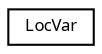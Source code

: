 digraph "Graphical Class Hierarchy"
{
  edge [fontname="Sans",fontsize="8",labelfontname="Sans",labelfontsize="8"];
  node [fontname="Sans",fontsize="8",shape=record];
  rankdir="LR";
  Node1 [label="LocVar",height=0.2,width=0.4,color="black", fillcolor="white", style="filled",URL="$struct_loc_var.html"];
}
